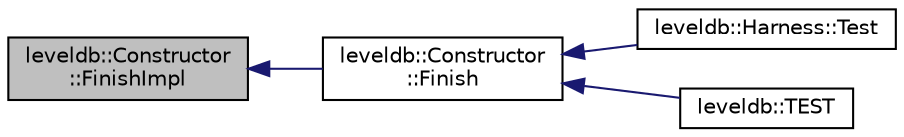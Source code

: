 digraph "leveldb::Constructor::FinishImpl"
{
  edge [fontname="Helvetica",fontsize="10",labelfontname="Helvetica",labelfontsize="10"];
  node [fontname="Helvetica",fontsize="10",shape=record];
  rankdir="LR";
  Node1 [label="leveldb::Constructor\l::FinishImpl",height=0.2,width=0.4,color="black", fillcolor="grey75", style="filled" fontcolor="black"];
  Node1 -> Node2 [dir="back",color="midnightblue",fontsize="10",style="solid"];
  Node2 [label="leveldb::Constructor\l::Finish",height=0.2,width=0.4,color="black", fillcolor="white", style="filled",URL="$classleveldb_1_1_constructor.html#a5c7f63378f8834cac3be93040e0e49fc"];
  Node2 -> Node3 [dir="back",color="midnightblue",fontsize="10",style="solid"];
  Node3 [label="leveldb::Harness::Test",height=0.2,width=0.4,color="black", fillcolor="white", style="filled",URL="$classleveldb_1_1_harness.html#a78dbb5352b51e22bbc449bad7c1a9176"];
  Node2 -> Node4 [dir="back",color="midnightblue",fontsize="10",style="solid"];
  Node4 [label="leveldb::TEST",height=0.2,width=0.4,color="black", fillcolor="white", style="filled",URL="$namespaceleveldb.html#a3c4934cad4099a61dd153fe6a1d5f85e"];
}
